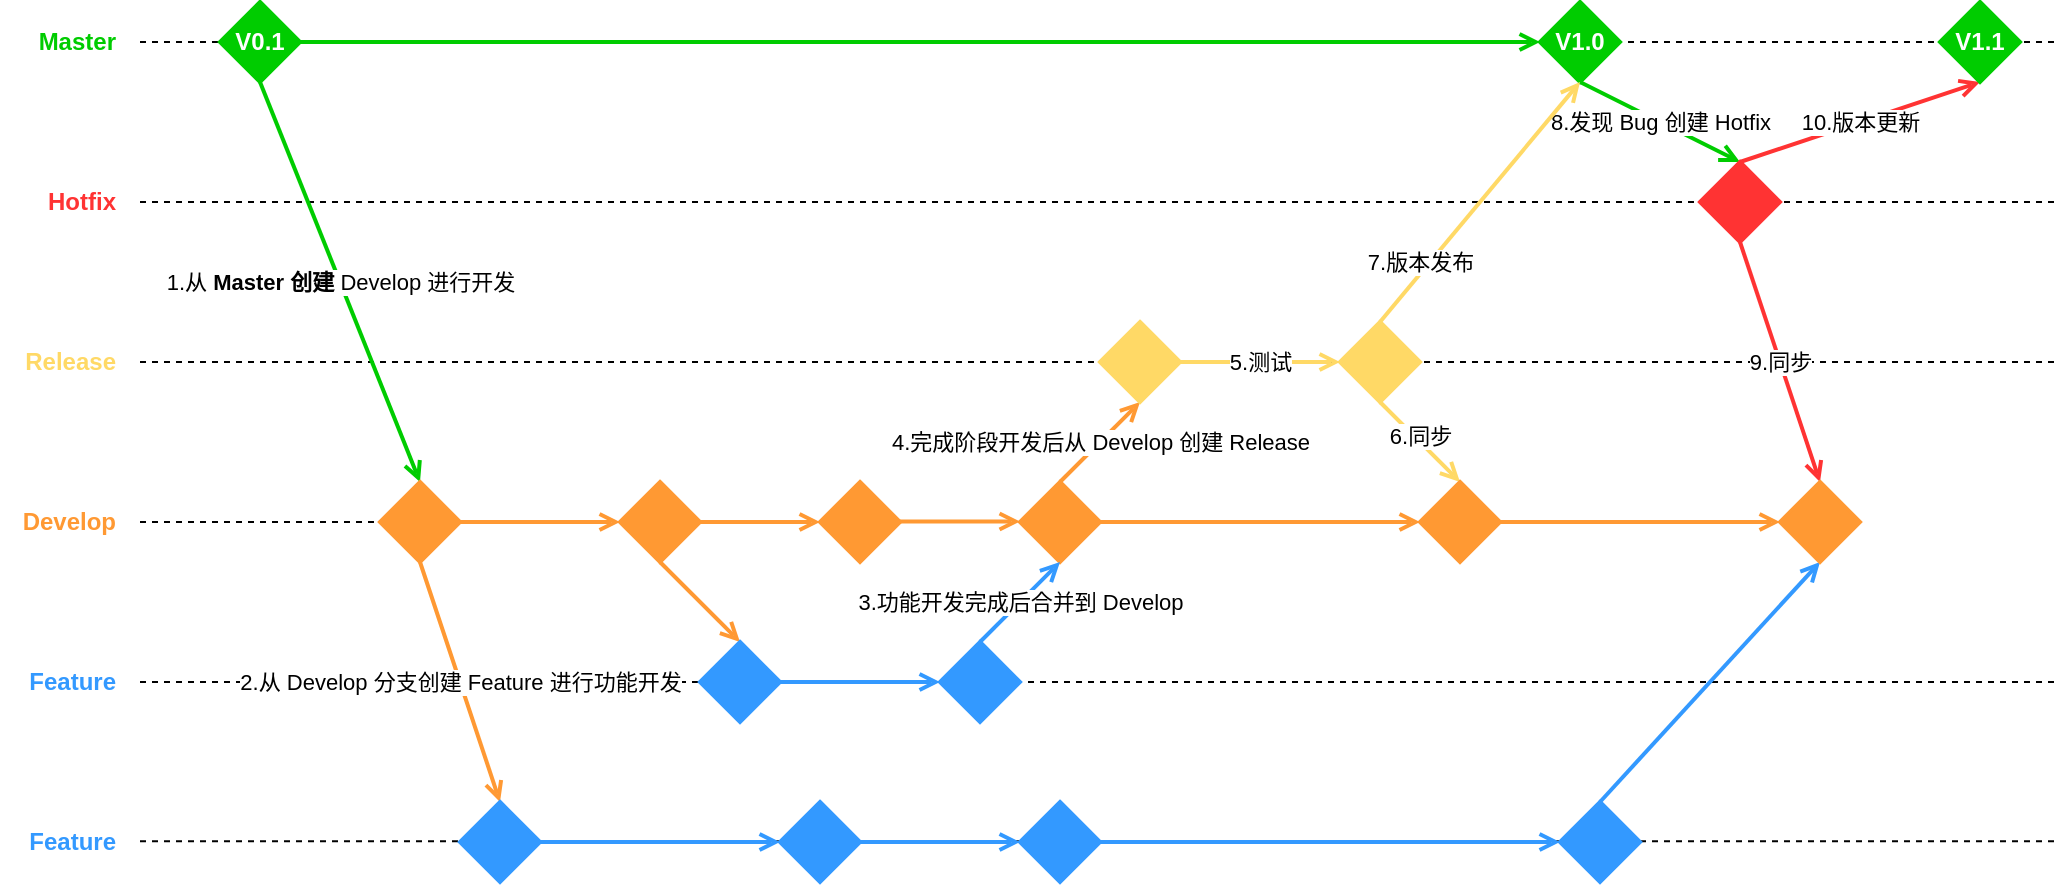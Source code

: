 <mxfile version="24.4.0" type="github">
  <diagram name="第 1 页" id="h1G0qxPrOv25gMmqZQjd">
    <mxGraphModel dx="1143" dy="633" grid="1" gridSize="10" guides="1" tooltips="1" connect="1" arrows="1" fold="1" page="1" pageScale="1" pageWidth="827" pageHeight="1169" background="#ffffff" math="0" shadow="0">
      <root>
        <mxCell id="0" />
        <mxCell id="1" parent="0" />
        <mxCell id="4eEoRIjLkNq0XFfyR3C2-62" value="" style="endArrow=none;dashed=1;html=1;rounded=0;" edge="1" parent="1">
          <mxGeometry width="50" height="50" relative="1" as="geometry">
            <mxPoint x="160" y="519.58" as="sourcePoint" />
            <mxPoint x="1120" y="519.58" as="targetPoint" />
          </mxGeometry>
        </mxCell>
        <mxCell id="4eEoRIjLkNq0XFfyR3C2-2" value="" style="endArrow=none;dashed=1;html=1;rounded=0;" edge="1" parent="1">
          <mxGeometry width="50" height="50" relative="1" as="geometry">
            <mxPoint x="160" y="200" as="sourcePoint" />
            <mxPoint x="1120" y="200" as="targetPoint" />
          </mxGeometry>
        </mxCell>
        <mxCell id="4eEoRIjLkNq0XFfyR3C2-17" value="" style="endArrow=none;dashed=1;html=1;rounded=0;" edge="1" parent="1" target="4eEoRIjLkNq0XFfyR3C2-15">
          <mxGeometry width="50" height="50" relative="1" as="geometry">
            <mxPoint x="160" y="360" as="sourcePoint" />
            <mxPoint x="760" y="360" as="targetPoint" />
          </mxGeometry>
        </mxCell>
        <mxCell id="4eEoRIjLkNq0XFfyR3C2-1" value="" style="endArrow=none;dashed=1;html=1;rounded=0;" edge="1" parent="1">
          <mxGeometry width="50" height="50" relative="1" as="geometry">
            <mxPoint x="160" y="120" as="sourcePoint" />
            <mxPoint x="1120" y="120" as="targetPoint" />
          </mxGeometry>
        </mxCell>
        <mxCell id="4eEoRIjLkNq0XFfyR3C2-3" value="" style="endArrow=none;dashed=1;html=1;rounded=0;" edge="1" parent="1">
          <mxGeometry width="50" height="50" relative="1" as="geometry">
            <mxPoint x="160" y="280" as="sourcePoint" />
            <mxPoint x="1120" y="280" as="targetPoint" />
          </mxGeometry>
        </mxCell>
        <mxCell id="4eEoRIjLkNq0XFfyR3C2-4" value="" style="endArrow=none;dashed=1;html=1;rounded=0;" edge="1" parent="1" source="4eEoRIjLkNq0XFfyR3C2-43">
          <mxGeometry width="50" height="50" relative="1" as="geometry">
            <mxPoint x="160" y="360" as="sourcePoint" />
            <mxPoint x="960" y="360" as="targetPoint" />
          </mxGeometry>
        </mxCell>
        <mxCell id="4eEoRIjLkNq0XFfyR3C2-5" value="" style="endArrow=none;dashed=1;html=1;rounded=0;" edge="1" parent="1">
          <mxGeometry width="50" height="50" relative="1" as="geometry">
            <mxPoint x="160" y="440" as="sourcePoint" />
            <mxPoint x="1120" y="440" as="targetPoint" />
          </mxGeometry>
        </mxCell>
        <mxCell id="4eEoRIjLkNq0XFfyR3C2-7" value="&lt;b&gt;&lt;font color=&quot;#00cc00&quot;&gt;Master&lt;/font&gt;&lt;/b&gt;" style="text;html=1;align=right;verticalAlign=middle;whiteSpace=wrap;rounded=0;" vertex="1" parent="1">
          <mxGeometry x="90" y="110" width="60" height="20" as="geometry" />
        </mxCell>
        <mxCell id="4eEoRIjLkNq0XFfyR3C2-8" value="&lt;b&gt;&lt;font color=&quot;#ff3333&quot;&gt;Hotfix&lt;/font&gt;&lt;/b&gt;" style="text;html=1;align=right;verticalAlign=middle;whiteSpace=wrap;rounded=0;" vertex="1" parent="1">
          <mxGeometry x="90" y="190" width="60" height="20" as="geometry" />
        </mxCell>
        <mxCell id="4eEoRIjLkNq0XFfyR3C2-9" value="&lt;b&gt;&lt;font&gt;Release&lt;/font&gt;&lt;/b&gt;" style="text;html=1;align=right;verticalAlign=middle;whiteSpace=wrap;rounded=0;fontColor=#FFD966;" vertex="1" parent="1">
          <mxGeometry x="90" y="270" width="60" height="20" as="geometry" />
        </mxCell>
        <mxCell id="4eEoRIjLkNq0XFfyR3C2-10" value="&lt;b&gt;&lt;font color=&quot;#ff9933&quot;&gt;Develop&lt;/font&gt;&lt;/b&gt;" style="text;html=1;align=right;verticalAlign=middle;whiteSpace=wrap;rounded=0;fontColor=#FFD966;" vertex="1" parent="1">
          <mxGeometry x="90" y="350" width="60" height="20" as="geometry" />
        </mxCell>
        <mxCell id="4eEoRIjLkNq0XFfyR3C2-11" value="&lt;b&gt;&lt;font color=&quot;#3399ff&quot;&gt;Feature&lt;/font&gt;&lt;/b&gt;" style="text;html=1;align=right;verticalAlign=middle;whiteSpace=wrap;rounded=0;fontColor=#FFD966;" vertex="1" parent="1">
          <mxGeometry x="90" y="430" width="60" height="20" as="geometry" />
        </mxCell>
        <mxCell id="4eEoRIjLkNq0XFfyR3C2-13" value="&lt;b&gt;&lt;font color=&quot;#3399ff&quot;&gt;Feature&lt;/font&gt;&lt;/b&gt;" style="text;html=1;align=right;verticalAlign=middle;whiteSpace=wrap;rounded=0;fontColor=#FFD966;" vertex="1" parent="1">
          <mxGeometry x="90" y="510" width="60" height="20" as="geometry" />
        </mxCell>
        <mxCell id="4eEoRIjLkNq0XFfyR3C2-16" value="1.从 &lt;b&gt;Master 创建&lt;/b&gt; Develop 进行开发" style="rounded=0;orthogonalLoop=1;jettySize=auto;html=1;exitX=0.5;exitY=1;exitDx=0;exitDy=0;entryX=0.5;entryY=0;entryDx=0;entryDy=0;endArrow=open;endFill=0;strokeColor=#00CC00;strokeWidth=2;" edge="1" parent="1" source="4eEoRIjLkNq0XFfyR3C2-14" target="4eEoRIjLkNq0XFfyR3C2-15">
          <mxGeometry relative="1" as="geometry" />
        </mxCell>
        <mxCell id="4eEoRIjLkNq0XFfyR3C2-49" style="edgeStyle=orthogonalEdgeStyle;rounded=0;orthogonalLoop=1;jettySize=auto;html=1;exitX=1;exitY=0.5;exitDx=0;exitDy=0;entryX=0;entryY=0.5;entryDx=0;entryDy=0;strokeWidth=2;endArrow=open;endFill=0;strokeColor=#00CC00;" edge="1" parent="1" source="4eEoRIjLkNq0XFfyR3C2-14" target="4eEoRIjLkNq0XFfyR3C2-47">
          <mxGeometry relative="1" as="geometry" />
        </mxCell>
        <mxCell id="4eEoRIjLkNq0XFfyR3C2-14" value="&lt;b&gt;&lt;font color=&quot;#ffffff&quot;&gt;V0.1&lt;/font&gt;&lt;/b&gt;" style="rhombus;whiteSpace=wrap;html=1;strokeColor=#00CC00;strokeWidth=2;fillColor=#00CC00;" vertex="1" parent="1">
          <mxGeometry x="200" y="100" width="40" height="40" as="geometry" />
        </mxCell>
        <mxCell id="4eEoRIjLkNq0XFfyR3C2-19" style="edgeStyle=orthogonalEdgeStyle;rounded=0;orthogonalLoop=1;jettySize=auto;html=1;exitX=1;exitY=0.5;exitDx=0;exitDy=0;entryX=0;entryY=0.5;entryDx=0;entryDy=0;endArrow=open;endFill=0;strokeColor=#FF9933;strokeWidth=2;" edge="1" parent="1" source="4eEoRIjLkNq0XFfyR3C2-15" target="4eEoRIjLkNq0XFfyR3C2-18">
          <mxGeometry relative="1" as="geometry" />
        </mxCell>
        <mxCell id="4eEoRIjLkNq0XFfyR3C2-24" value="2.从 Develop 分支创建 Feature 进行功能开发" style="rounded=0;orthogonalLoop=1;jettySize=auto;html=1;exitX=0.5;exitY=1;exitDx=0;exitDy=0;entryX=0.5;entryY=0;entryDx=0;entryDy=0;endArrow=open;endFill=0;strokeColor=#FF9933;strokeWidth=2;" edge="1" parent="1" source="4eEoRIjLkNq0XFfyR3C2-15" target="4eEoRIjLkNq0XFfyR3C2-23">
          <mxGeometry relative="1" as="geometry" />
        </mxCell>
        <mxCell id="4eEoRIjLkNq0XFfyR3C2-15" value="" style="rhombus;whiteSpace=wrap;html=1;strokeColor=#FF9933;strokeWidth=2;fillColor=#FF9933;" vertex="1" parent="1">
          <mxGeometry x="280" y="340" width="40" height="40" as="geometry" />
        </mxCell>
        <mxCell id="4eEoRIjLkNq0XFfyR3C2-22" style="edgeStyle=orthogonalEdgeStyle;rounded=0;orthogonalLoop=1;jettySize=auto;html=1;exitX=1;exitY=0.5;exitDx=0;exitDy=0;entryX=0;entryY=0.5;entryDx=0;entryDy=0;endArrow=open;endFill=0;strokeWidth=2;strokeColor=#FF9933;" edge="1" parent="1" source="4eEoRIjLkNq0XFfyR3C2-18" target="4eEoRIjLkNq0XFfyR3C2-36">
          <mxGeometry relative="1" as="geometry" />
        </mxCell>
        <mxCell id="4eEoRIjLkNq0XFfyR3C2-32" style="rounded=0;orthogonalLoop=1;jettySize=auto;html=1;exitX=0.5;exitY=1;exitDx=0;exitDy=0;entryX=0.5;entryY=0;entryDx=0;entryDy=0;endArrow=open;endFill=0;strokeWidth=2;strokeColor=#FF9933;" edge="1" parent="1" source="4eEoRIjLkNq0XFfyR3C2-18" target="4eEoRIjLkNq0XFfyR3C2-31">
          <mxGeometry relative="1" as="geometry" />
        </mxCell>
        <mxCell id="4eEoRIjLkNq0XFfyR3C2-18" value="" style="rhombus;whiteSpace=wrap;html=1;strokeColor=#FF9933;strokeWidth=2;fillColor=#FF9933;" vertex="1" parent="1">
          <mxGeometry x="400" y="340" width="40" height="40" as="geometry" />
        </mxCell>
        <mxCell id="4eEoRIjLkNq0XFfyR3C2-40" value="4.完成阶段开发后从 Develop 创建 Release" style="rounded=0;orthogonalLoop=1;jettySize=auto;html=1;exitX=0.5;exitY=0;exitDx=0;exitDy=0;entryX=0.5;entryY=1;entryDx=0;entryDy=0;endArrow=open;endFill=0;strokeWidth=2;strokeColor=#FF9933;" edge="1" parent="1" source="4eEoRIjLkNq0XFfyR3C2-21" target="4eEoRIjLkNq0XFfyR3C2-39">
          <mxGeometry relative="1" as="geometry" />
        </mxCell>
        <mxCell id="4eEoRIjLkNq0XFfyR3C2-46" style="edgeStyle=orthogonalEdgeStyle;rounded=0;orthogonalLoop=1;jettySize=auto;html=1;exitX=1;exitY=0.5;exitDx=0;exitDy=0;entryX=0;entryY=0.5;entryDx=0;entryDy=0;endArrow=open;endFill=0;strokeWidth=2;strokeColor=#FF9933;" edge="1" parent="1" source="4eEoRIjLkNq0XFfyR3C2-21" target="4eEoRIjLkNq0XFfyR3C2-43">
          <mxGeometry relative="1" as="geometry" />
        </mxCell>
        <mxCell id="4eEoRIjLkNq0XFfyR3C2-21" value="" style="rhombus;whiteSpace=wrap;html=1;strokeColor=#FF9933;strokeWidth=2;fillColor=#FF9933;" vertex="1" parent="1">
          <mxGeometry x="600" y="340" width="40" height="40" as="geometry" />
        </mxCell>
        <mxCell id="4eEoRIjLkNq0XFfyR3C2-28" style="edgeStyle=orthogonalEdgeStyle;rounded=0;orthogonalLoop=1;jettySize=auto;html=1;exitX=1;exitY=0.5;exitDx=0;exitDy=0;entryX=0;entryY=0.5;entryDx=0;entryDy=0;endArrow=open;endFill=0;strokeWidth=2;strokeColor=#3399FF;" edge="1" parent="1" source="4eEoRIjLkNq0XFfyR3C2-23" target="4eEoRIjLkNq0XFfyR3C2-25">
          <mxGeometry relative="1" as="geometry" />
        </mxCell>
        <mxCell id="4eEoRIjLkNq0XFfyR3C2-23" value="" style="rhombus;whiteSpace=wrap;html=1;strokeColor=#3399FF;strokeWidth=2;fillColor=#3399FF;" vertex="1" parent="1">
          <mxGeometry x="320" y="500" width="40" height="40" as="geometry" />
        </mxCell>
        <mxCell id="4eEoRIjLkNq0XFfyR3C2-29" style="edgeStyle=orthogonalEdgeStyle;rounded=0;orthogonalLoop=1;jettySize=auto;html=1;exitX=1;exitY=0.5;exitDx=0;exitDy=0;entryX=0;entryY=0.5;entryDx=0;entryDy=0;endArrow=open;endFill=0;strokeWidth=2;strokeColor=#3399FF;" edge="1" parent="1" source="4eEoRIjLkNq0XFfyR3C2-25" target="4eEoRIjLkNq0XFfyR3C2-27">
          <mxGeometry relative="1" as="geometry" />
        </mxCell>
        <mxCell id="4eEoRIjLkNq0XFfyR3C2-25" value="" style="rhombus;whiteSpace=wrap;html=1;strokeColor=#3399FF;strokeWidth=2;fillColor=#3399FF;" vertex="1" parent="1">
          <mxGeometry x="480" y="500" width="40" height="40" as="geometry" />
        </mxCell>
        <mxCell id="4eEoRIjLkNq0XFfyR3C2-30" style="edgeStyle=orthogonalEdgeStyle;rounded=0;orthogonalLoop=1;jettySize=auto;html=1;exitX=1;exitY=0.5;exitDx=0;exitDy=0;endArrow=open;endFill=0;strokeColor=#3399FF;strokeWidth=2;entryX=0;entryY=0.5;entryDx=0;entryDy=0;" edge="1" parent="1" source="4eEoRIjLkNq0XFfyR3C2-27" target="4eEoRIjLkNq0XFfyR3C2-38">
          <mxGeometry relative="1" as="geometry">
            <mxPoint x="760" y="520" as="targetPoint" />
          </mxGeometry>
        </mxCell>
        <mxCell id="4eEoRIjLkNq0XFfyR3C2-27" value="" style="rhombus;whiteSpace=wrap;html=1;strokeColor=#3399FF;strokeWidth=2;fillColor=#3399FF;" vertex="1" parent="1">
          <mxGeometry x="600" y="500" width="40" height="40" as="geometry" />
        </mxCell>
        <mxCell id="4eEoRIjLkNq0XFfyR3C2-35" style="edgeStyle=orthogonalEdgeStyle;rounded=0;orthogonalLoop=1;jettySize=auto;html=1;exitX=1;exitY=0.5;exitDx=0;exitDy=0;endArrow=open;endFill=0;strokeColor=#3399FF;strokeWidth=2;" edge="1" parent="1" source="4eEoRIjLkNq0XFfyR3C2-31" target="4eEoRIjLkNq0XFfyR3C2-33">
          <mxGeometry relative="1" as="geometry" />
        </mxCell>
        <mxCell id="4eEoRIjLkNq0XFfyR3C2-31" value="" style="rhombus;whiteSpace=wrap;html=1;strokeColor=#3399FF;strokeWidth=2;fillColor=#3399FF;" vertex="1" parent="1">
          <mxGeometry x="440" y="420" width="40" height="40" as="geometry" />
        </mxCell>
        <mxCell id="4eEoRIjLkNq0XFfyR3C2-34" value="3.功能开发完成后合并到 Develop" style="rounded=0;orthogonalLoop=1;jettySize=auto;html=1;exitX=0.5;exitY=0;exitDx=0;exitDy=0;entryX=0.5;entryY=1;entryDx=0;entryDy=0;endArrow=open;endFill=0;strokeWidth=2;strokeColor=#3399FF;" edge="1" parent="1" source="4eEoRIjLkNq0XFfyR3C2-33" target="4eEoRIjLkNq0XFfyR3C2-21">
          <mxGeometry relative="1" as="geometry" />
        </mxCell>
        <mxCell id="4eEoRIjLkNq0XFfyR3C2-33" value="" style="rhombus;whiteSpace=wrap;html=1;strokeColor=#3399FF;strokeWidth=2;fillColor=#3399FF;" vertex="1" parent="1">
          <mxGeometry x="560" y="420" width="40" height="40" as="geometry" />
        </mxCell>
        <mxCell id="4eEoRIjLkNq0XFfyR3C2-36" value="" style="rhombus;whiteSpace=wrap;html=1;strokeColor=#FF9933;strokeWidth=2;fillColor=#FF9933;" vertex="1" parent="1">
          <mxGeometry x="500" y="340" width="40" height="40" as="geometry" />
        </mxCell>
        <mxCell id="4eEoRIjLkNq0XFfyR3C2-37" style="edgeStyle=orthogonalEdgeStyle;rounded=0;orthogonalLoop=1;jettySize=auto;html=1;exitX=1;exitY=0.5;exitDx=0;exitDy=0;entryX=0;entryY=0.5;entryDx=0;entryDy=0;endArrow=open;endFill=0;strokeWidth=2;strokeColor=#FF9933;" edge="1" parent="1">
          <mxGeometry relative="1" as="geometry">
            <mxPoint x="540" y="359.71" as="sourcePoint" />
            <mxPoint x="600" y="359.71" as="targetPoint" />
          </mxGeometry>
        </mxCell>
        <mxCell id="4eEoRIjLkNq0XFfyR3C2-60" style="rounded=0;orthogonalLoop=1;jettySize=auto;html=1;exitX=0.5;exitY=0;exitDx=0;exitDy=0;entryX=0.5;entryY=1;entryDx=0;entryDy=0;endArrow=open;endFill=0;strokeWidth=2;strokeColor=#3399FF;" edge="1" parent="1" source="4eEoRIjLkNq0XFfyR3C2-38" target="4eEoRIjLkNq0XFfyR3C2-57">
          <mxGeometry relative="1" as="geometry" />
        </mxCell>
        <mxCell id="4eEoRIjLkNq0XFfyR3C2-42" value="5.测试" style="edgeStyle=orthogonalEdgeStyle;rounded=0;orthogonalLoop=1;jettySize=auto;html=1;exitX=1;exitY=0.5;exitDx=0;exitDy=0;entryX=0;entryY=0.5;entryDx=0;entryDy=0;endArrow=open;endFill=0;strokeColor=#FFD966;strokeWidth=2;" edge="1" parent="1" source="4eEoRIjLkNq0XFfyR3C2-39" target="4eEoRIjLkNq0XFfyR3C2-41">
          <mxGeometry relative="1" as="geometry" />
        </mxCell>
        <mxCell id="4eEoRIjLkNq0XFfyR3C2-39" value="" style="rhombus;whiteSpace=wrap;html=1;strokeColor=#FFD966;strokeWidth=2;fillColor=#FFD966;" vertex="1" parent="1">
          <mxGeometry x="640" y="260" width="40" height="40" as="geometry" />
        </mxCell>
        <mxCell id="4eEoRIjLkNq0XFfyR3C2-44" style="rounded=0;orthogonalLoop=1;jettySize=auto;html=1;exitX=0.5;exitY=1;exitDx=0;exitDy=0;entryX=0.5;entryY=0;entryDx=0;entryDy=0;strokeWidth=2;endArrow=open;endFill=0;strokeColor=#FFD966;" edge="1" parent="1" source="4eEoRIjLkNq0XFfyR3C2-41" target="4eEoRIjLkNq0XFfyR3C2-43">
          <mxGeometry relative="1" as="geometry" />
        </mxCell>
        <mxCell id="4eEoRIjLkNq0XFfyR3C2-52" value="6.同步" style="edgeLabel;html=1;align=center;verticalAlign=middle;resizable=0;points=[];" vertex="1" connectable="0" parent="4eEoRIjLkNq0XFfyR3C2-44">
          <mxGeometry x="0.057" y="-2" relative="1" as="geometry">
            <mxPoint y="-6" as="offset" />
          </mxGeometry>
        </mxCell>
        <mxCell id="4eEoRIjLkNq0XFfyR3C2-41" value="" style="rhombus;whiteSpace=wrap;html=1;strokeColor=#FFD966;strokeWidth=2;fillColor=#FFD966;" vertex="1" parent="1">
          <mxGeometry x="760" y="260" width="40" height="40" as="geometry" />
        </mxCell>
        <mxCell id="4eEoRIjLkNq0XFfyR3C2-58" style="edgeStyle=orthogonalEdgeStyle;rounded=0;orthogonalLoop=1;jettySize=auto;html=1;exitX=1;exitY=0.5;exitDx=0;exitDy=0;entryX=0;entryY=0.5;entryDx=0;entryDy=0;strokeColor=#FF9933;strokeWidth=2;endArrow=open;endFill=0;" edge="1" parent="1" source="4eEoRIjLkNq0XFfyR3C2-43" target="4eEoRIjLkNq0XFfyR3C2-57">
          <mxGeometry relative="1" as="geometry" />
        </mxCell>
        <mxCell id="4eEoRIjLkNq0XFfyR3C2-43" value="" style="rhombus;whiteSpace=wrap;html=1;strokeColor=#FF9933;strokeWidth=2;fillColor=#FF9933;" vertex="1" parent="1">
          <mxGeometry x="800" y="340" width="40" height="40" as="geometry" />
        </mxCell>
        <mxCell id="4eEoRIjLkNq0XFfyR3C2-54" value="8.发现 Bug 创建 Hotfix" style="rounded=0;orthogonalLoop=1;jettySize=auto;html=1;exitX=0.5;exitY=1;exitDx=0;exitDy=0;entryX=0.5;entryY=0;entryDx=0;entryDy=0;endArrow=open;endFill=0;strokeWidth=2;strokeColor=#00CC00;" edge="1" parent="1" source="4eEoRIjLkNq0XFfyR3C2-47" target="4eEoRIjLkNq0XFfyR3C2-53">
          <mxGeometry relative="1" as="geometry" />
        </mxCell>
        <mxCell id="4eEoRIjLkNq0XFfyR3C2-47" value="&lt;b&gt;&lt;font color=&quot;#ffffff&quot;&gt;V1.0&lt;/font&gt;&lt;/b&gt;" style="rhombus;whiteSpace=wrap;html=1;strokeColor=#00CC00;strokeWidth=2;fillColor=#00CC00;" vertex="1" parent="1">
          <mxGeometry x="860" y="100" width="40" height="40" as="geometry" />
        </mxCell>
        <mxCell id="4eEoRIjLkNq0XFfyR3C2-48" style="rounded=0;orthogonalLoop=1;jettySize=auto;html=1;exitX=0.5;exitY=0;exitDx=0;exitDy=0;entryX=0.5;entryY=1;entryDx=0;entryDy=0;endArrow=open;endFill=0;strokeColor=#FFD966;strokeWidth=2;" edge="1" parent="1" source="4eEoRIjLkNq0XFfyR3C2-41" target="4eEoRIjLkNq0XFfyR3C2-47">
          <mxGeometry relative="1" as="geometry" />
        </mxCell>
        <mxCell id="4eEoRIjLkNq0XFfyR3C2-50" value="7.版本发布" style="edgeLabel;html=1;align=center;verticalAlign=middle;resizable=0;points=[];" vertex="1" connectable="0" parent="4eEoRIjLkNq0XFfyR3C2-48">
          <mxGeometry x="0.088" y="-2" relative="1" as="geometry">
            <mxPoint x="-36" y="34" as="offset" />
          </mxGeometry>
        </mxCell>
        <mxCell id="4eEoRIjLkNq0XFfyR3C2-56" value="10.版本更新" style="rounded=0;orthogonalLoop=1;jettySize=auto;html=1;exitX=0.5;exitY=0;exitDx=0;exitDy=0;entryX=0.5;entryY=1;entryDx=0;entryDy=0;endArrow=open;endFill=0;strokeWidth=2;strokeColor=#FF3333;" edge="1" parent="1" source="4eEoRIjLkNq0XFfyR3C2-53" target="4eEoRIjLkNq0XFfyR3C2-55">
          <mxGeometry relative="1" as="geometry" />
        </mxCell>
        <mxCell id="4eEoRIjLkNq0XFfyR3C2-59" value="9.同步" style="rounded=0;orthogonalLoop=1;jettySize=auto;html=1;exitX=0.5;exitY=1;exitDx=0;exitDy=0;entryX=0.5;entryY=0;entryDx=0;entryDy=0;strokeWidth=2;strokeColor=#FF3333;endArrow=open;endFill=0;" edge="1" parent="1" source="4eEoRIjLkNq0XFfyR3C2-53" target="4eEoRIjLkNq0XFfyR3C2-57">
          <mxGeometry relative="1" as="geometry" />
        </mxCell>
        <mxCell id="4eEoRIjLkNq0XFfyR3C2-53" value="" style="rhombus;whiteSpace=wrap;html=1;strokeColor=#FF3333;strokeWidth=2;fillColor=#FF3333;" vertex="1" parent="1">
          <mxGeometry x="940" y="180" width="40" height="40" as="geometry" />
        </mxCell>
        <mxCell id="4eEoRIjLkNq0XFfyR3C2-55" value="&lt;b&gt;&lt;font color=&quot;#ffffff&quot;&gt;V1.1&lt;/font&gt;&lt;/b&gt;" style="rhombus;whiteSpace=wrap;html=1;strokeColor=#00CC00;strokeWidth=2;fillColor=#00CC00;" vertex="1" parent="1">
          <mxGeometry x="1060" y="100" width="40" height="40" as="geometry" />
        </mxCell>
        <mxCell id="4eEoRIjLkNq0XFfyR3C2-57" value="" style="rhombus;whiteSpace=wrap;html=1;strokeColor=#FF9933;strokeWidth=2;fillColor=#FF9933;" vertex="1" parent="1">
          <mxGeometry x="980" y="340" width="40" height="40" as="geometry" />
        </mxCell>
        <mxCell id="4eEoRIjLkNq0XFfyR3C2-38" value="" style="rhombus;whiteSpace=wrap;html=1;strokeColor=#3399FF;strokeWidth=2;fillColor=#3399FF;" vertex="1" parent="1">
          <mxGeometry x="870" y="500" width="40" height="40" as="geometry" />
        </mxCell>
      </root>
    </mxGraphModel>
  </diagram>
</mxfile>
